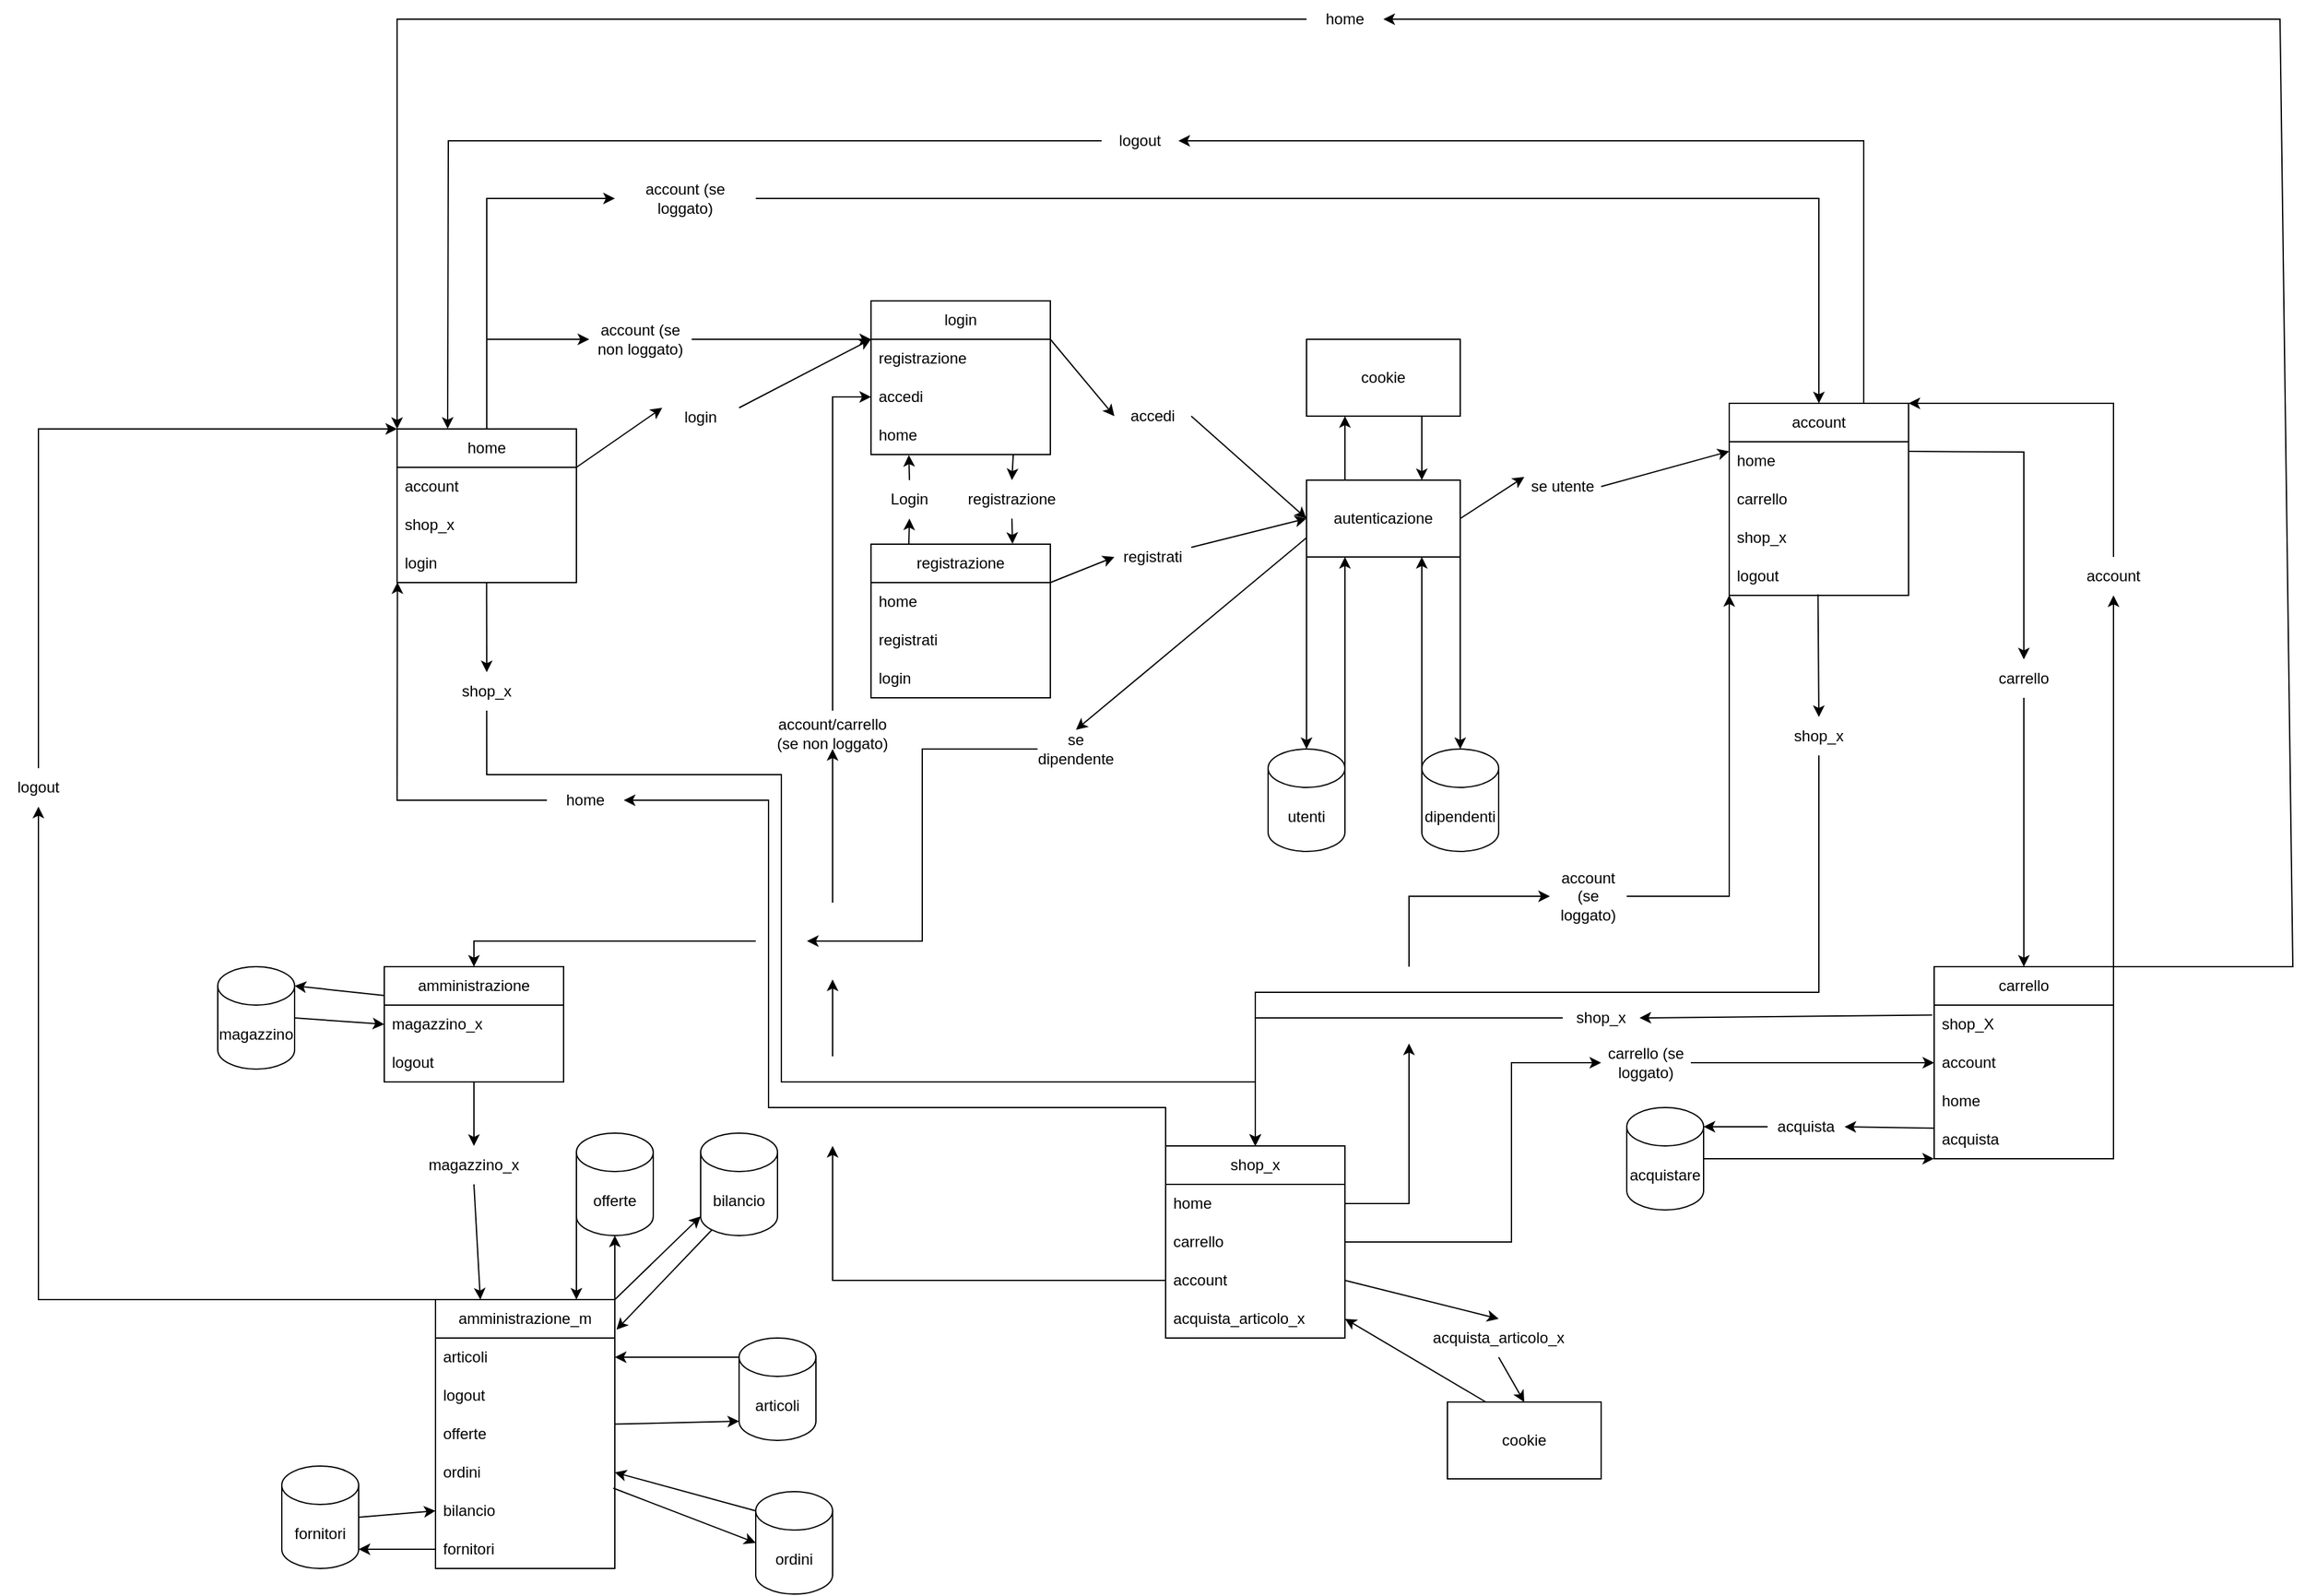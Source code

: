 <mxfile version="21.3.2" type="device">
  <diagram name="Progettazione sito" id="yAc_jAHaFsXyHDSnvy8q">
    <mxGraphModel dx="2356" dy="1994" grid="1" gridSize="10" guides="1" tooltips="1" connect="1" arrows="1" fold="1" page="1" pageScale="1" pageWidth="827" pageHeight="1169" math="0" shadow="0">
      <root>
        <mxCell id="0" />
        <mxCell id="1" parent="0" />
        <mxCell id="OdpAyaXRCorN0vdMtEcc-62" value="shop_x" style="swimlane;fontStyle=0;childLayout=stackLayout;horizontal=1;startSize=30;horizontalStack=0;resizeParent=1;resizeParentMax=0;resizeLast=0;collapsible=1;marginBottom=0;whiteSpace=wrap;html=1;" parent="1" vertex="1">
          <mxGeometry x="-410" y="325" width="140" height="150" as="geometry" />
        </mxCell>
        <mxCell id="OdpAyaXRCorN0vdMtEcc-65" value="home" style="text;strokeColor=none;fillColor=none;align=left;verticalAlign=middle;spacingLeft=4;spacingRight=4;overflow=hidden;points=[[0,0.5],[1,0.5]];portConstraint=eastwest;rotatable=0;whiteSpace=wrap;html=1;" parent="OdpAyaXRCorN0vdMtEcc-62" vertex="1">
          <mxGeometry y="30" width="140" height="30" as="geometry" />
        </mxCell>
        <mxCell id="OdpAyaXRCorN0vdMtEcc-66" value="carrello" style="text;strokeColor=none;fillColor=none;align=left;verticalAlign=middle;spacingLeft=4;spacingRight=4;overflow=hidden;points=[[0,0.5],[1,0.5]];portConstraint=eastwest;rotatable=0;whiteSpace=wrap;html=1;" parent="OdpAyaXRCorN0vdMtEcc-62" vertex="1">
          <mxGeometry y="60" width="140" height="30" as="geometry" />
        </mxCell>
        <mxCell id="OdpAyaXRCorN0vdMtEcc-102" value="account" style="text;strokeColor=none;fillColor=none;align=left;verticalAlign=middle;spacingLeft=4;spacingRight=4;overflow=hidden;points=[[0,0.5],[1,0.5]];portConstraint=eastwest;rotatable=0;whiteSpace=wrap;html=1;" parent="OdpAyaXRCorN0vdMtEcc-62" vertex="1">
          <mxGeometry y="90" width="140" height="30" as="geometry" />
        </mxCell>
        <mxCell id="OdpAyaXRCorN0vdMtEcc-107" value="acquista_articolo_x" style="text;strokeColor=none;fillColor=none;align=left;verticalAlign=middle;spacingLeft=4;spacingRight=4;overflow=hidden;points=[[0,0.5],[1,0.5]];portConstraint=eastwest;rotatable=0;whiteSpace=wrap;html=1;" parent="OdpAyaXRCorN0vdMtEcc-62" vertex="1">
          <mxGeometry y="120" width="140" height="30" as="geometry" />
        </mxCell>
        <mxCell id="OdpAyaXRCorN0vdMtEcc-67" value="home" style="swimlane;fontStyle=0;childLayout=stackLayout;horizontal=1;startSize=30;horizontalStack=0;resizeParent=1;resizeParentMax=0;resizeLast=0;collapsible=1;marginBottom=0;whiteSpace=wrap;html=1;" parent="1" vertex="1">
          <mxGeometry x="-1010" y="-235" width="140" height="120" as="geometry" />
        </mxCell>
        <mxCell id="OdpAyaXRCorN0vdMtEcc-68" value="account" style="text;strokeColor=none;fillColor=none;align=left;verticalAlign=middle;spacingLeft=4;spacingRight=4;overflow=hidden;points=[[0,0.5],[1,0.5]];portConstraint=eastwest;rotatable=0;whiteSpace=wrap;html=1;" parent="OdpAyaXRCorN0vdMtEcc-67" vertex="1">
          <mxGeometry y="30" width="140" height="30" as="geometry" />
        </mxCell>
        <mxCell id="OdpAyaXRCorN0vdMtEcc-69" value="shop_x" style="text;strokeColor=none;fillColor=none;align=left;verticalAlign=middle;spacingLeft=4;spacingRight=4;overflow=hidden;points=[[0,0.5],[1,0.5]];portConstraint=eastwest;rotatable=0;whiteSpace=wrap;html=1;" parent="OdpAyaXRCorN0vdMtEcc-67" vertex="1">
          <mxGeometry y="60" width="140" height="30" as="geometry" />
        </mxCell>
        <mxCell id="OdpAyaXRCorN0vdMtEcc-70" value="login" style="text;strokeColor=none;fillColor=none;align=left;verticalAlign=middle;spacingLeft=4;spacingRight=4;overflow=hidden;points=[[0,0.5],[1,0.5]];portConstraint=eastwest;rotatable=0;whiteSpace=wrap;html=1;" parent="OdpAyaXRCorN0vdMtEcc-67" vertex="1">
          <mxGeometry y="90" width="140" height="30" as="geometry" />
        </mxCell>
        <mxCell id="OdpAyaXRCorN0vdMtEcc-71" value="login" style="swimlane;fontStyle=0;childLayout=stackLayout;horizontal=1;startSize=30;horizontalStack=0;resizeParent=1;resizeParentMax=0;resizeLast=0;collapsible=1;marginBottom=0;whiteSpace=wrap;html=1;" parent="1" vertex="1">
          <mxGeometry x="-640" y="-335" width="140" height="120" as="geometry" />
        </mxCell>
        <mxCell id="OdpAyaXRCorN0vdMtEcc-72" value="registrazione" style="text;strokeColor=none;fillColor=none;align=left;verticalAlign=middle;spacingLeft=4;spacingRight=4;overflow=hidden;points=[[0,0.5],[1,0.5]];portConstraint=eastwest;rotatable=0;whiteSpace=wrap;html=1;" parent="OdpAyaXRCorN0vdMtEcc-71" vertex="1">
          <mxGeometry y="30" width="140" height="30" as="geometry" />
        </mxCell>
        <mxCell id="OdpAyaXRCorN0vdMtEcc-96" value="accedi" style="text;strokeColor=none;fillColor=none;align=left;verticalAlign=middle;spacingLeft=4;spacingRight=4;overflow=hidden;points=[[0,0.5],[1,0.5]];portConstraint=eastwest;rotatable=0;whiteSpace=wrap;html=1;" parent="OdpAyaXRCorN0vdMtEcc-71" vertex="1">
          <mxGeometry y="60" width="140" height="30" as="geometry" />
        </mxCell>
        <mxCell id="rpOPXYTiuYvovucA8hwr-18" value="home" style="text;strokeColor=none;fillColor=none;align=left;verticalAlign=middle;spacingLeft=4;spacingRight=4;overflow=hidden;points=[[0,0.5],[1,0.5]];portConstraint=eastwest;rotatable=0;whiteSpace=wrap;html=1;" parent="OdpAyaXRCorN0vdMtEcc-71" vertex="1">
          <mxGeometry y="90" width="140" height="30" as="geometry" />
        </mxCell>
        <mxCell id="OdpAyaXRCorN0vdMtEcc-79" value="account" style="swimlane;fontStyle=0;childLayout=stackLayout;horizontal=1;startSize=30;horizontalStack=0;resizeParent=1;resizeParentMax=0;resizeLast=0;collapsible=1;marginBottom=0;whiteSpace=wrap;html=1;" parent="1" vertex="1">
          <mxGeometry x="30" y="-255" width="140" height="150" as="geometry" />
        </mxCell>
        <mxCell id="OdpAyaXRCorN0vdMtEcc-80" value="home" style="text;strokeColor=none;fillColor=none;align=left;verticalAlign=middle;spacingLeft=4;spacingRight=4;overflow=hidden;points=[[0,0.5],[1,0.5]];portConstraint=eastwest;rotatable=0;whiteSpace=wrap;html=1;" parent="OdpAyaXRCorN0vdMtEcc-79" vertex="1">
          <mxGeometry y="30" width="140" height="30" as="geometry" />
        </mxCell>
        <mxCell id="OdpAyaXRCorN0vdMtEcc-81" value="carrello" style="text;strokeColor=none;fillColor=none;align=left;verticalAlign=middle;spacingLeft=4;spacingRight=4;overflow=hidden;points=[[0,0.5],[1,0.5]];portConstraint=eastwest;rotatable=0;whiteSpace=wrap;html=1;" parent="OdpAyaXRCorN0vdMtEcc-79" vertex="1">
          <mxGeometry y="60" width="140" height="30" as="geometry" />
        </mxCell>
        <mxCell id="OdpAyaXRCorN0vdMtEcc-101" value="shop_x" style="text;strokeColor=none;fillColor=none;align=left;verticalAlign=middle;spacingLeft=4;spacingRight=4;overflow=hidden;points=[[0,0.5],[1,0.5]];portConstraint=eastwest;rotatable=0;whiteSpace=wrap;html=1;" parent="OdpAyaXRCorN0vdMtEcc-79" vertex="1">
          <mxGeometry y="90" width="140" height="30" as="geometry" />
        </mxCell>
        <mxCell id="rpOPXYTiuYvovucA8hwr-94" value="logout" style="text;strokeColor=none;fillColor=none;align=left;verticalAlign=middle;spacingLeft=4;spacingRight=4;overflow=hidden;points=[[0,0.5],[1,0.5]];portConstraint=eastwest;rotatable=0;whiteSpace=wrap;html=1;" parent="OdpAyaXRCorN0vdMtEcc-79" vertex="1">
          <mxGeometry y="120" width="140" height="30" as="geometry" />
        </mxCell>
        <mxCell id="OdpAyaXRCorN0vdMtEcc-89" value="carrello" style="swimlane;fontStyle=0;childLayout=stackLayout;horizontal=1;startSize=30;horizontalStack=0;resizeParent=1;resizeParentMax=0;resizeLast=0;collapsible=1;marginBottom=0;whiteSpace=wrap;html=1;" parent="1" vertex="1">
          <mxGeometry x="190" y="185" width="140" height="150" as="geometry" />
        </mxCell>
        <mxCell id="OdpAyaXRCorN0vdMtEcc-90" value="shop_X" style="text;strokeColor=none;fillColor=none;align=left;verticalAlign=middle;spacingLeft=4;spacingRight=4;overflow=hidden;points=[[0,0.5],[1,0.5]];portConstraint=eastwest;rotatable=0;whiteSpace=wrap;html=1;" parent="OdpAyaXRCorN0vdMtEcc-89" vertex="1">
          <mxGeometry y="30" width="140" height="30" as="geometry" />
        </mxCell>
        <mxCell id="OdpAyaXRCorN0vdMtEcc-94" value="account" style="text;strokeColor=none;fillColor=none;align=left;verticalAlign=middle;spacingLeft=4;spacingRight=4;overflow=hidden;points=[[0,0.5],[1,0.5]];portConstraint=eastwest;rotatable=0;whiteSpace=wrap;html=1;" parent="OdpAyaXRCorN0vdMtEcc-89" vertex="1">
          <mxGeometry y="60" width="140" height="30" as="geometry" />
        </mxCell>
        <mxCell id="OdpAyaXRCorN0vdMtEcc-95" value="home" style="text;strokeColor=none;fillColor=none;align=left;verticalAlign=middle;spacingLeft=4;spacingRight=4;overflow=hidden;points=[[0,0.5],[1,0.5]];portConstraint=eastwest;rotatable=0;whiteSpace=wrap;html=1;" parent="OdpAyaXRCorN0vdMtEcc-89" vertex="1">
          <mxGeometry y="90" width="140" height="30" as="geometry" />
        </mxCell>
        <mxCell id="OdpAyaXRCorN0vdMtEcc-125" value="acquista" style="text;strokeColor=none;fillColor=none;align=left;verticalAlign=middle;spacingLeft=4;spacingRight=4;overflow=hidden;points=[[0,0.5],[1,0.5]];portConstraint=eastwest;rotatable=0;whiteSpace=wrap;html=1;" parent="OdpAyaXRCorN0vdMtEcc-89" vertex="1">
          <mxGeometry y="120" width="140" height="30" as="geometry" />
        </mxCell>
        <mxCell id="OdpAyaXRCorN0vdMtEcc-93" value="autenticazione" style="rounded=0;whiteSpace=wrap;html=1;" parent="1" vertex="1">
          <mxGeometry x="-300" y="-195" width="120" height="60" as="geometry" />
        </mxCell>
        <mxCell id="OdpAyaXRCorN0vdMtEcc-98" value="registrazione" style="swimlane;fontStyle=0;childLayout=stackLayout;horizontal=1;startSize=30;horizontalStack=0;resizeParent=1;resizeParentMax=0;resizeLast=0;collapsible=1;marginBottom=0;whiteSpace=wrap;html=1;" parent="1" vertex="1">
          <mxGeometry x="-640" y="-145" width="140" height="120" as="geometry" />
        </mxCell>
        <mxCell id="OdpAyaXRCorN0vdMtEcc-99" value="home" style="text;strokeColor=none;fillColor=none;align=left;verticalAlign=middle;spacingLeft=4;spacingRight=4;overflow=hidden;points=[[0,0.5],[1,0.5]];portConstraint=eastwest;rotatable=0;whiteSpace=wrap;html=1;" parent="OdpAyaXRCorN0vdMtEcc-98" vertex="1">
          <mxGeometry y="30" width="140" height="30" as="geometry" />
        </mxCell>
        <mxCell id="OdpAyaXRCorN0vdMtEcc-100" value="registrati" style="text;strokeColor=none;fillColor=none;align=left;verticalAlign=middle;spacingLeft=4;spacingRight=4;overflow=hidden;points=[[0,0.5],[1,0.5]];portConstraint=eastwest;rotatable=0;whiteSpace=wrap;html=1;" parent="OdpAyaXRCorN0vdMtEcc-98" vertex="1">
          <mxGeometry y="60" width="140" height="30" as="geometry" />
        </mxCell>
        <mxCell id="rpOPXYTiuYvovucA8hwr-16" value="login" style="text;strokeColor=none;fillColor=none;align=left;verticalAlign=middle;spacingLeft=4;spacingRight=4;overflow=hidden;points=[[0,0.5],[1,0.5]];portConstraint=eastwest;rotatable=0;whiteSpace=wrap;html=1;" parent="OdpAyaXRCorN0vdMtEcc-98" vertex="1">
          <mxGeometry y="90" width="140" height="30" as="geometry" />
        </mxCell>
        <mxCell id="OdpAyaXRCorN0vdMtEcc-104" value="utenti" style="shape=cylinder3;whiteSpace=wrap;html=1;boundedLbl=1;backgroundOutline=1;size=15;" parent="1" vertex="1">
          <mxGeometry x="-330" y="15" width="60" height="80" as="geometry" />
        </mxCell>
        <mxCell id="OdpAyaXRCorN0vdMtEcc-105" value="dipendenti" style="shape=cylinder3;whiteSpace=wrap;html=1;boundedLbl=1;backgroundOutline=1;size=15;" parent="1" vertex="1">
          <mxGeometry x="-210" y="15" width="60" height="80" as="geometry" />
        </mxCell>
        <mxCell id="OdpAyaXRCorN0vdMtEcc-109" value="magazzino" style="shape=cylinder3;whiteSpace=wrap;html=1;boundedLbl=1;backgroundOutline=1;size=15;" parent="1" vertex="1">
          <mxGeometry x="-1150" y="185" width="60" height="80" as="geometry" />
        </mxCell>
        <mxCell id="OdpAyaXRCorN0vdMtEcc-110" value="amministrazione" style="swimlane;fontStyle=0;childLayout=stackLayout;horizontal=1;startSize=30;horizontalStack=0;resizeParent=1;resizeParentMax=0;resizeLast=0;collapsible=1;marginBottom=0;whiteSpace=wrap;html=1;" parent="1" vertex="1">
          <mxGeometry x="-1020" y="185" width="140" height="90" as="geometry" />
        </mxCell>
        <mxCell id="OdpAyaXRCorN0vdMtEcc-111" value="magazzino_x" style="text;strokeColor=none;fillColor=none;align=left;verticalAlign=middle;spacingLeft=4;spacingRight=4;overflow=hidden;points=[[0,0.5],[1,0.5]];portConstraint=eastwest;rotatable=0;whiteSpace=wrap;html=1;" parent="OdpAyaXRCorN0vdMtEcc-110" vertex="1">
          <mxGeometry y="30" width="140" height="30" as="geometry" />
        </mxCell>
        <mxCell id="OdpAyaXRCorN0vdMtEcc-113" value="logout" style="text;strokeColor=none;fillColor=none;align=left;verticalAlign=middle;spacingLeft=4;spacingRight=4;overflow=hidden;points=[[0,0.5],[1,0.5]];portConstraint=eastwest;rotatable=0;whiteSpace=wrap;html=1;" parent="OdpAyaXRCorN0vdMtEcc-110" vertex="1">
          <mxGeometry y="60" width="140" height="30" as="geometry" />
        </mxCell>
        <mxCell id="OdpAyaXRCorN0vdMtEcc-117" value="amministrazione_m" style="swimlane;fontStyle=0;childLayout=stackLayout;horizontal=1;startSize=30;horizontalStack=0;resizeParent=1;resizeParentMax=0;resizeLast=0;collapsible=1;marginBottom=0;whiteSpace=wrap;html=1;" parent="1" vertex="1">
          <mxGeometry x="-980" y="445" width="140" height="210" as="geometry" />
        </mxCell>
        <mxCell id="OdpAyaXRCorN0vdMtEcc-118" value="articoli" style="text;strokeColor=none;fillColor=none;align=left;verticalAlign=middle;spacingLeft=4;spacingRight=4;overflow=hidden;points=[[0,0.5],[1,0.5]];portConstraint=eastwest;rotatable=0;whiteSpace=wrap;html=1;" parent="OdpAyaXRCorN0vdMtEcc-117" vertex="1">
          <mxGeometry y="30" width="140" height="30" as="geometry" />
        </mxCell>
        <mxCell id="OdpAyaXRCorN0vdMtEcc-119" value="logout" style="text;strokeColor=none;fillColor=none;align=left;verticalAlign=middle;spacingLeft=4;spacingRight=4;overflow=hidden;points=[[0,0.5],[1,0.5]];portConstraint=eastwest;rotatable=0;whiteSpace=wrap;html=1;" parent="OdpAyaXRCorN0vdMtEcc-117" vertex="1">
          <mxGeometry y="60" width="140" height="30" as="geometry" />
        </mxCell>
        <mxCell id="OdpAyaXRCorN0vdMtEcc-121" value="offerte" style="text;strokeColor=none;fillColor=none;align=left;verticalAlign=middle;spacingLeft=4;spacingRight=4;overflow=hidden;points=[[0,0.5],[1,0.5]];portConstraint=eastwest;rotatable=0;whiteSpace=wrap;html=1;" parent="OdpAyaXRCorN0vdMtEcc-117" vertex="1">
          <mxGeometry y="90" width="140" height="30" as="geometry" />
        </mxCell>
        <mxCell id="OdpAyaXRCorN0vdMtEcc-122" value="ordini" style="text;strokeColor=none;fillColor=none;align=left;verticalAlign=middle;spacingLeft=4;spacingRight=4;overflow=hidden;points=[[0,0.5],[1,0.5]];portConstraint=eastwest;rotatable=0;whiteSpace=wrap;html=1;" parent="OdpAyaXRCorN0vdMtEcc-117" vertex="1">
          <mxGeometry y="120" width="140" height="30" as="geometry" />
        </mxCell>
        <mxCell id="OdpAyaXRCorN0vdMtEcc-124" value="bilancio" style="text;strokeColor=none;fillColor=none;align=left;verticalAlign=middle;spacingLeft=4;spacingRight=4;overflow=hidden;points=[[0,0.5],[1,0.5]];portConstraint=eastwest;rotatable=0;whiteSpace=wrap;html=1;" parent="OdpAyaXRCorN0vdMtEcc-117" vertex="1">
          <mxGeometry y="150" width="140" height="30" as="geometry" />
        </mxCell>
        <mxCell id="OdpAyaXRCorN0vdMtEcc-127" value="fornitori" style="text;strokeColor=none;fillColor=none;align=left;verticalAlign=middle;spacingLeft=4;spacingRight=4;overflow=hidden;points=[[0,0.5],[1,0.5]];portConstraint=eastwest;rotatable=0;whiteSpace=wrap;html=1;" parent="OdpAyaXRCorN0vdMtEcc-117" vertex="1">
          <mxGeometry y="180" width="140" height="30" as="geometry" />
        </mxCell>
        <mxCell id="OdpAyaXRCorN0vdMtEcc-126" value="acquistare" style="shape=cylinder3;whiteSpace=wrap;html=1;boundedLbl=1;backgroundOutline=1;size=15;" parent="1" vertex="1">
          <mxGeometry x="-50" y="295" width="60" height="80" as="geometry" />
        </mxCell>
        <mxCell id="OdpAyaXRCorN0vdMtEcc-128" value="articoli" style="shape=cylinder3;whiteSpace=wrap;html=1;boundedLbl=1;backgroundOutline=1;size=15;" parent="1" vertex="1">
          <mxGeometry x="-743" y="475" width="60" height="80" as="geometry" />
        </mxCell>
        <mxCell id="OdpAyaXRCorN0vdMtEcc-129" value="ordini" style="shape=cylinder3;whiteSpace=wrap;html=1;boundedLbl=1;backgroundOutline=1;size=15;" parent="1" vertex="1">
          <mxGeometry x="-730" y="595" width="60" height="80" as="geometry" />
        </mxCell>
        <mxCell id="OdpAyaXRCorN0vdMtEcc-130" value="bilancio" style="shape=cylinder3;whiteSpace=wrap;html=1;boundedLbl=1;backgroundOutline=1;size=15;" parent="1" vertex="1">
          <mxGeometry x="-773" y="315" width="60" height="80" as="geometry" />
        </mxCell>
        <mxCell id="OdpAyaXRCorN0vdMtEcc-131" value="offerte" style="shape=cylinder3;whiteSpace=wrap;html=1;boundedLbl=1;backgroundOutline=1;size=15;" parent="1" vertex="1">
          <mxGeometry x="-870" y="315" width="60" height="80" as="geometry" />
        </mxCell>
        <mxCell id="rpOPXYTiuYvovucA8hwr-6" value="" style="endArrow=classic;html=1;rounded=0;entryX=0;entryY=0.25;entryDx=0;entryDy=0;exitX=1;exitY=0.25;exitDx=0;exitDy=0;" parent="1" source="rpOPXYTiuYvovucA8hwr-8" target="OdpAyaXRCorN0vdMtEcc-71" edge="1">
          <mxGeometry width="50" height="50" relative="1" as="geometry">
            <mxPoint x="-860" y="15" as="sourcePoint" />
            <mxPoint x="-810" y="-35" as="targetPoint" />
          </mxGeometry>
        </mxCell>
        <mxCell id="rpOPXYTiuYvovucA8hwr-7" value="" style="endArrow=classic;html=1;rounded=0;entryX=0;entryY=0.25;entryDx=0;entryDy=0;exitX=1;exitY=0.25;exitDx=0;exitDy=0;" parent="1" source="OdpAyaXRCorN0vdMtEcc-67" target="rpOPXYTiuYvovucA8hwr-8" edge="1">
          <mxGeometry width="50" height="50" relative="1" as="geometry">
            <mxPoint x="-870" y="-205" as="sourcePoint" />
            <mxPoint x="-640" y="-282" as="targetPoint" />
          </mxGeometry>
        </mxCell>
        <mxCell id="rpOPXYTiuYvovucA8hwr-8" value="login" style="text;html=1;strokeColor=none;fillColor=none;align=center;verticalAlign=middle;whiteSpace=wrap;rounded=0;" parent="1" vertex="1">
          <mxGeometry x="-803" y="-259" width="60" height="30" as="geometry" />
        </mxCell>
        <mxCell id="rpOPXYTiuYvovucA8hwr-9" value="" style="endArrow=classic;html=1;rounded=0;exitX=0.5;exitY=1;exitDx=0;exitDy=0;entryX=0.789;entryY=-0.002;entryDx=0;entryDy=0;entryPerimeter=0;" parent="1" source="rpOPXYTiuYvovucA8hwr-11" target="OdpAyaXRCorN0vdMtEcc-98" edge="1">
          <mxGeometry width="50" height="50" relative="1" as="geometry">
            <mxPoint x="-490" y="-175" as="sourcePoint" />
            <mxPoint x="-530" y="-145" as="targetPoint" />
          </mxGeometry>
        </mxCell>
        <mxCell id="rpOPXYTiuYvovucA8hwr-11" value="registrazione" style="text;html=1;strokeColor=none;fillColor=none;align=center;verticalAlign=middle;whiteSpace=wrap;rounded=0;" parent="1" vertex="1">
          <mxGeometry x="-560" y="-195" width="60" height="30" as="geometry" />
        </mxCell>
        <mxCell id="rpOPXYTiuYvovucA8hwr-13" value="" style="endArrow=classic;html=1;rounded=0;entryX=0.5;entryY=1;entryDx=0;entryDy=0;exitX=0.211;exitY=-0.002;exitDx=0;exitDy=0;exitPerimeter=0;" parent="1" source="OdpAyaXRCorN0vdMtEcc-98" target="rpOPXYTiuYvovucA8hwr-14" edge="1">
          <mxGeometry width="50" height="50" relative="1" as="geometry">
            <mxPoint x="-605" y="-145" as="sourcePoint" />
            <mxPoint x="-605" y="-215" as="targetPoint" />
          </mxGeometry>
        </mxCell>
        <mxCell id="rpOPXYTiuYvovucA8hwr-14" value="Login" style="text;html=1;strokeColor=none;fillColor=none;align=center;verticalAlign=middle;whiteSpace=wrap;rounded=0;" parent="1" vertex="1">
          <mxGeometry x="-640" y="-195" width="60" height="30" as="geometry" />
        </mxCell>
        <mxCell id="rpOPXYTiuYvovucA8hwr-15" value="" style="endArrow=classic;html=1;rounded=0;entryX=0;entryY=0.5;entryDx=0;entryDy=0;exitX=1;exitY=0.25;exitDx=0;exitDy=0;" parent="1" source="rpOPXYTiuYvovucA8hwr-24" target="OdpAyaXRCorN0vdMtEcc-93" edge="1">
          <mxGeometry width="50" height="50" relative="1" as="geometry">
            <mxPoint x="-460" y="-15" as="sourcePoint" />
            <mxPoint x="-410" y="-65" as="targetPoint" />
          </mxGeometry>
        </mxCell>
        <mxCell id="rpOPXYTiuYvovucA8hwr-19" value="" style="endArrow=classic;html=1;rounded=0;entryX=0.211;entryY=1.014;entryDx=0;entryDy=0;entryPerimeter=0;exitX=0.5;exitY=0;exitDx=0;exitDy=0;" parent="1" source="rpOPXYTiuYvovucA8hwr-14" target="rpOPXYTiuYvovucA8hwr-18" edge="1">
          <mxGeometry width="50" height="50" relative="1" as="geometry">
            <mxPoint x="-770" y="-105" as="sourcePoint" />
            <mxPoint x="-720" y="-155" as="targetPoint" />
          </mxGeometry>
        </mxCell>
        <mxCell id="rpOPXYTiuYvovucA8hwr-21" value="" style="endArrow=classic;html=1;rounded=0;entryX=0.5;entryY=0;entryDx=0;entryDy=0;exitX=0.793;exitY=1.011;exitDx=0;exitDy=0;exitPerimeter=0;" parent="1" source="rpOPXYTiuYvovucA8hwr-18" target="rpOPXYTiuYvovucA8hwr-11" edge="1">
          <mxGeometry width="50" height="50" relative="1" as="geometry">
            <mxPoint x="-730" y="-65" as="sourcePoint" />
            <mxPoint x="-680" y="-115" as="targetPoint" />
          </mxGeometry>
        </mxCell>
        <mxCell id="rpOPXYTiuYvovucA8hwr-22" value="" style="endArrow=classic;html=1;rounded=0;entryX=0;entryY=0.5;entryDx=0;entryDy=0;exitX=1;exitY=0.5;exitDx=0;exitDy=0;" parent="1" source="rpOPXYTiuYvovucA8hwr-26" target="OdpAyaXRCorN0vdMtEcc-93" edge="1">
          <mxGeometry width="50" height="50" relative="1" as="geometry">
            <mxPoint x="-440" y="-255" as="sourcePoint" />
            <mxPoint x="-390" y="-305" as="targetPoint" />
          </mxGeometry>
        </mxCell>
        <mxCell id="rpOPXYTiuYvovucA8hwr-23" value="" style="endArrow=classic;html=1;rounded=0;entryX=0;entryY=0.5;entryDx=0;entryDy=0;exitX=1;exitY=0.25;exitDx=0;exitDy=0;" parent="1" source="OdpAyaXRCorN0vdMtEcc-98" target="rpOPXYTiuYvovucA8hwr-24" edge="1">
          <mxGeometry width="50" height="50" relative="1" as="geometry">
            <mxPoint x="-500" y="-115" as="sourcePoint" />
            <mxPoint x="-300" y="-165" as="targetPoint" />
          </mxGeometry>
        </mxCell>
        <mxCell id="rpOPXYTiuYvovucA8hwr-24" value="registrati" style="text;html=1;strokeColor=none;fillColor=none;align=center;verticalAlign=middle;whiteSpace=wrap;rounded=0;" parent="1" vertex="1">
          <mxGeometry x="-450" y="-150" width="60" height="30" as="geometry" />
        </mxCell>
        <mxCell id="rpOPXYTiuYvovucA8hwr-25" value="" style="endArrow=classic;html=1;rounded=0;entryX=0;entryY=0.5;entryDx=0;entryDy=0;exitX=1;exitY=0.25;exitDx=0;exitDy=0;" parent="1" source="OdpAyaXRCorN0vdMtEcc-71" target="rpOPXYTiuYvovucA8hwr-26" edge="1">
          <mxGeometry width="50" height="50" relative="1" as="geometry">
            <mxPoint x="-500" y="-305" as="sourcePoint" />
            <mxPoint x="-300" y="-165" as="targetPoint" />
          </mxGeometry>
        </mxCell>
        <mxCell id="rpOPXYTiuYvovucA8hwr-26" value="accedi" style="text;html=1;strokeColor=none;fillColor=none;align=center;verticalAlign=middle;whiteSpace=wrap;rounded=0;" parent="1" vertex="1">
          <mxGeometry x="-450" y="-260" width="60" height="30" as="geometry" />
        </mxCell>
        <mxCell id="rpOPXYTiuYvovucA8hwr-27" value="" style="endArrow=classic;html=1;rounded=0;entryX=0.75;entryY=1;entryDx=0;entryDy=0;exitX=0;exitY=0;exitDx=0;exitDy=15;exitPerimeter=0;" parent="1" source="OdpAyaXRCorN0vdMtEcc-105" target="OdpAyaXRCorN0vdMtEcc-93" edge="1">
          <mxGeometry width="50" height="50" relative="1" as="geometry">
            <mxPoint x="-190" y="-35" as="sourcePoint" />
            <mxPoint x="-140" y="-85" as="targetPoint" />
          </mxGeometry>
        </mxCell>
        <mxCell id="rpOPXYTiuYvovucA8hwr-28" value="" style="endArrow=classic;html=1;rounded=0;entryX=0.5;entryY=0;entryDx=0;entryDy=0;entryPerimeter=0;exitX=1;exitY=1;exitDx=0;exitDy=0;" parent="1" source="OdpAyaXRCorN0vdMtEcc-93" target="OdpAyaXRCorN0vdMtEcc-105" edge="1">
          <mxGeometry width="50" height="50" relative="1" as="geometry">
            <mxPoint x="-130" y="-55" as="sourcePoint" />
            <mxPoint x="-80" y="-105" as="targetPoint" />
          </mxGeometry>
        </mxCell>
        <mxCell id="rpOPXYTiuYvovucA8hwr-29" value="" style="endArrow=classic;html=1;rounded=0;entryX=0.25;entryY=1;entryDx=0;entryDy=0;exitX=1;exitY=0;exitDx=0;exitDy=15;exitPerimeter=0;" parent="1" source="OdpAyaXRCorN0vdMtEcc-104" target="OdpAyaXRCorN0vdMtEcc-93" edge="1">
          <mxGeometry width="50" height="50" relative="1" as="geometry">
            <mxPoint x="-280" y="-5" as="sourcePoint" />
            <mxPoint x="-230" y="-55" as="targetPoint" />
          </mxGeometry>
        </mxCell>
        <mxCell id="rpOPXYTiuYvovucA8hwr-30" value="" style="endArrow=classic;html=1;rounded=0;entryX=0.5;entryY=0;entryDx=0;entryDy=0;entryPerimeter=0;exitX=0;exitY=1;exitDx=0;exitDy=0;" parent="1" source="OdpAyaXRCorN0vdMtEcc-93" target="OdpAyaXRCorN0vdMtEcc-104" edge="1">
          <mxGeometry width="50" height="50" relative="1" as="geometry">
            <mxPoint x="-410" y="-15" as="sourcePoint" />
            <mxPoint x="-360" y="-65" as="targetPoint" />
          </mxGeometry>
        </mxCell>
        <mxCell id="rpOPXYTiuYvovucA8hwr-31" value="" style="endArrow=classic;html=1;rounded=0;entryX=0;entryY=0.25;entryDx=0;entryDy=0;exitX=1;exitY=0.5;exitDx=0;exitDy=0;" parent="1" source="rpOPXYTiuYvovucA8hwr-33" target="OdpAyaXRCorN0vdMtEcc-79" edge="1">
          <mxGeometry width="50" height="50" relative="1" as="geometry">
            <mxPoint x="-100" y="-135" as="sourcePoint" />
            <mxPoint x="-50" y="-185" as="targetPoint" />
          </mxGeometry>
        </mxCell>
        <mxCell id="rpOPXYTiuYvovucA8hwr-32" value="" style="endArrow=classic;html=1;rounded=0;entryX=0;entryY=0.25;entryDx=0;entryDy=0;exitX=1;exitY=0.5;exitDx=0;exitDy=0;" parent="1" source="OdpAyaXRCorN0vdMtEcc-93" target="rpOPXYTiuYvovucA8hwr-33" edge="1">
          <mxGeometry width="50" height="50" relative="1" as="geometry">
            <mxPoint x="-180" y="-165" as="sourcePoint" />
            <mxPoint x="30" y="-217" as="targetPoint" />
          </mxGeometry>
        </mxCell>
        <mxCell id="rpOPXYTiuYvovucA8hwr-33" value="se utente" style="text;html=1;strokeColor=none;fillColor=none;align=center;verticalAlign=middle;whiteSpace=wrap;rounded=0;" parent="1" vertex="1">
          <mxGeometry x="-130" y="-205" width="60" height="30" as="geometry" />
        </mxCell>
        <mxCell id="rpOPXYTiuYvovucA8hwr-35" value="" style="endArrow=classic;html=1;rounded=0;exitX=0;exitY=0.75;exitDx=0;exitDy=0;entryX=0.5;entryY=0;entryDx=0;entryDy=0;" parent="1" source="OdpAyaXRCorN0vdMtEcc-93" target="rpOPXYTiuYvovucA8hwr-36" edge="1">
          <mxGeometry width="50" height="50" relative="1" as="geometry">
            <mxPoint x="-300" y="-150" as="sourcePoint" />
            <mxPoint x="-580" y="105" as="targetPoint" />
          </mxGeometry>
        </mxCell>
        <mxCell id="rpOPXYTiuYvovucA8hwr-36" value="se dipendente" style="text;html=1;strokeColor=none;fillColor=none;align=center;verticalAlign=middle;whiteSpace=wrap;rounded=0;" parent="1" vertex="1">
          <mxGeometry x="-510" width="60" height="30" as="geometry" />
        </mxCell>
        <mxCell id="rpOPXYTiuYvovucA8hwr-37" value="" style="endArrow=classic;html=1;rounded=0;entryX=0.5;entryY=0;entryDx=0;entryDy=0;exitX=0.499;exitY=0.999;exitDx=0;exitDy=0;exitPerimeter=0;" parent="1" source="rpOPXYTiuYvovucA8hwr-41" target="OdpAyaXRCorN0vdMtEcc-62" edge="1">
          <mxGeometry width="50" height="50" relative="1" as="geometry">
            <mxPoint x="-940" y="-85" as="sourcePoint" />
            <mxPoint x="-840" y="45" as="targetPoint" />
            <Array as="points">
              <mxPoint x="-940" y="35" />
              <mxPoint x="-710" y="35" />
              <mxPoint x="-710" y="275" />
              <mxPoint x="-340" y="275" />
            </Array>
          </mxGeometry>
        </mxCell>
        <mxCell id="rpOPXYTiuYvovucA8hwr-40" value="" style="endArrow=classic;html=1;rounded=0;entryX=0.5;entryY=0;entryDx=0;entryDy=0;exitX=0.499;exitY=0.999;exitDx=0;exitDy=0;exitPerimeter=0;" parent="1" source="OdpAyaXRCorN0vdMtEcc-70" target="rpOPXYTiuYvovucA8hwr-41" edge="1">
          <mxGeometry width="50" height="50" relative="1" as="geometry">
            <mxPoint x="-940" y="-115" as="sourcePoint" />
            <mxPoint x="-340" y="325" as="targetPoint" />
            <Array as="points" />
          </mxGeometry>
        </mxCell>
        <mxCell id="rpOPXYTiuYvovucA8hwr-41" value="shop_x" style="text;html=1;strokeColor=none;fillColor=none;align=center;verticalAlign=middle;whiteSpace=wrap;rounded=0;" parent="1" vertex="1">
          <mxGeometry x="-970" y="-45" width="60" height="30" as="geometry" />
        </mxCell>
        <mxCell id="rpOPXYTiuYvovucA8hwr-42" value="" style="endArrow=classic;html=1;rounded=0;entryX=0.5;entryY=0;entryDx=0;entryDy=0;exitX=0.5;exitY=1;exitDx=0;exitDy=0;exitPerimeter=0;" parent="1" source="rpOPXYTiuYvovucA8hwr-44" target="OdpAyaXRCorN0vdMtEcc-62" edge="1">
          <mxGeometry width="50" height="50" relative="1" as="geometry">
            <mxPoint x="100" y="45" as="sourcePoint" />
            <mxPoint x="150" y="-5" as="targetPoint" />
            <Array as="points">
              <mxPoint x="100" y="205" />
              <mxPoint x="-80" y="205" />
              <mxPoint x="-340" y="205" />
            </Array>
          </mxGeometry>
        </mxCell>
        <mxCell id="rpOPXYTiuYvovucA8hwr-43" value="" style="endArrow=classic;html=1;rounded=0;entryX=0.5;entryY=0;entryDx=0;entryDy=0;exitX=0.495;exitY=0.975;exitDx=0;exitDy=0;exitPerimeter=0;" parent="1" source="rpOPXYTiuYvovucA8hwr-94" target="rpOPXYTiuYvovucA8hwr-44" edge="1">
          <mxGeometry width="50" height="50" relative="1" as="geometry">
            <mxPoint x="100" y="-105" as="sourcePoint" />
            <mxPoint x="-340" y="325" as="targetPoint" />
            <Array as="points" />
          </mxGeometry>
        </mxCell>
        <mxCell id="rpOPXYTiuYvovucA8hwr-44" value="shop_x" style="text;html=1;strokeColor=none;fillColor=none;align=center;verticalAlign=middle;whiteSpace=wrap;rounded=0;" parent="1" vertex="1">
          <mxGeometry x="70" y="-10" width="60" height="30" as="geometry" />
        </mxCell>
        <mxCell id="rpOPXYTiuYvovucA8hwr-45" value="" style="endArrow=classic;html=1;rounded=0;entryX=0.5;entryY=0;entryDx=0;entryDy=0;exitX=0.5;exitY=1;exitDx=0;exitDy=0;" parent="1" source="rpOPXYTiuYvovucA8hwr-49" target="OdpAyaXRCorN0vdMtEcc-89" edge="1">
          <mxGeometry width="50" height="50" relative="1" as="geometry">
            <mxPoint x="210" y="5" as="sourcePoint" />
            <mxPoint x="260" y="-45" as="targetPoint" />
            <Array as="points" />
          </mxGeometry>
        </mxCell>
        <mxCell id="rpOPXYTiuYvovucA8hwr-48" value="" style="endArrow=classic;html=1;rounded=0;entryX=0.5;entryY=0;entryDx=0;entryDy=0;exitX=1;exitY=0.25;exitDx=0;exitDy=0;" parent="1" source="OdpAyaXRCorN0vdMtEcc-79" target="rpOPXYTiuYvovucA8hwr-49" edge="1">
          <mxGeometry width="50" height="50" relative="1" as="geometry">
            <mxPoint x="170" y="-217" as="sourcePoint" />
            <mxPoint x="260" y="185" as="targetPoint" />
            <Array as="points">
              <mxPoint x="260" y="-217" />
            </Array>
          </mxGeometry>
        </mxCell>
        <mxCell id="rpOPXYTiuYvovucA8hwr-49" value="carrello" style="text;html=1;strokeColor=none;fillColor=none;align=center;verticalAlign=middle;whiteSpace=wrap;rounded=0;" parent="1" vertex="1">
          <mxGeometry x="230" y="-55" width="60" height="30" as="geometry" />
        </mxCell>
        <mxCell id="rpOPXYTiuYvovucA8hwr-50" value="" style="endArrow=classic;html=1;rounded=0;exitX=1;exitY=0.5;exitDx=0;exitDy=0;entryX=0.5;entryY=0;entryDx=0;entryDy=0;" parent="1" source="rpOPXYTiuYvovucA8hwr-52" target="OdpAyaXRCorN0vdMtEcc-79" edge="1">
          <mxGeometry width="50" height="50" relative="1" as="geometry">
            <mxPoint x="-970" y="-285" as="sourcePoint" />
            <mxPoint x="-920" y="-335" as="targetPoint" />
            <Array as="points">
              <mxPoint x="100" y="-415" />
            </Array>
          </mxGeometry>
        </mxCell>
        <mxCell id="rpOPXYTiuYvovucA8hwr-51" value="" style="endArrow=classic;html=1;rounded=0;exitX=0.5;exitY=0;exitDx=0;exitDy=0;entryX=0;entryY=0.5;entryDx=0;entryDy=0;" parent="1" source="OdpAyaXRCorN0vdMtEcc-67" target="rpOPXYTiuYvovucA8hwr-52" edge="1">
          <mxGeometry width="50" height="50" relative="1" as="geometry">
            <mxPoint x="-940" y="-235" as="sourcePoint" />
            <mxPoint x="100" y="-255" as="targetPoint" />
            <Array as="points">
              <mxPoint x="-940" y="-415" />
            </Array>
          </mxGeometry>
        </mxCell>
        <mxCell id="rpOPXYTiuYvovucA8hwr-52" value="account (se loggato)" style="text;html=1;strokeColor=none;fillColor=none;align=center;verticalAlign=middle;whiteSpace=wrap;rounded=0;" parent="1" vertex="1">
          <mxGeometry x="-840" y="-430" width="110" height="30" as="geometry" />
        </mxCell>
        <mxCell id="rpOPXYTiuYvovucA8hwr-53" value="" style="endArrow=classic;html=1;rounded=0;exitX=1;exitY=0.5;exitDx=0;exitDy=0;entryX=0;entryY=0.25;entryDx=0;entryDy=0;" parent="1" source="rpOPXYTiuYvovucA8hwr-55" target="OdpAyaXRCorN0vdMtEcc-71" edge="1">
          <mxGeometry width="50" height="50" relative="1" as="geometry">
            <mxPoint x="-900" y="-295" as="sourcePoint" />
            <mxPoint x="-850" y="-345" as="targetPoint" />
            <Array as="points" />
          </mxGeometry>
        </mxCell>
        <mxCell id="rpOPXYTiuYvovucA8hwr-54" value="" style="endArrow=classic;html=1;rounded=0;exitX=0.5;exitY=0;exitDx=0;exitDy=0;entryX=0;entryY=0.5;entryDx=0;entryDy=0;" parent="1" source="OdpAyaXRCorN0vdMtEcc-67" target="rpOPXYTiuYvovucA8hwr-55" edge="1">
          <mxGeometry width="50" height="50" relative="1" as="geometry">
            <mxPoint x="-940" y="-235" as="sourcePoint" />
            <mxPoint x="-640" y="-305" as="targetPoint" />
            <Array as="points">
              <mxPoint x="-940" y="-305" />
            </Array>
          </mxGeometry>
        </mxCell>
        <mxCell id="rpOPXYTiuYvovucA8hwr-55" value="account (se non loggato)" style="text;html=1;strokeColor=none;fillColor=none;align=center;verticalAlign=middle;whiteSpace=wrap;rounded=0;" parent="1" vertex="1">
          <mxGeometry x="-860" y="-320" width="80" height="30" as="geometry" />
        </mxCell>
        <mxCell id="rpOPXYTiuYvovucA8hwr-56" value="" style="endArrow=classic;html=1;rounded=0;entryX=1;entryY=0;entryDx=0;entryDy=15;entryPerimeter=0;exitX=0;exitY=0.5;exitDx=0;exitDy=0;" parent="1" source="rpOPXYTiuYvovucA8hwr-59" target="OdpAyaXRCorN0vdMtEcc-126" edge="1">
          <mxGeometry width="50" height="50" relative="1" as="geometry">
            <mxPoint x="10" y="435" as="sourcePoint" />
            <mxPoint x="60" y="385" as="targetPoint" />
          </mxGeometry>
        </mxCell>
        <mxCell id="rpOPXYTiuYvovucA8hwr-57" value="" style="endArrow=classic;html=1;rounded=0;entryX=-0.001;entryY=0.999;entryDx=0;entryDy=0;entryPerimeter=0;exitX=1;exitY=0.5;exitDx=0;exitDy=0;exitPerimeter=0;" parent="1" source="OdpAyaXRCorN0vdMtEcc-126" target="OdpAyaXRCorN0vdMtEcc-125" edge="1">
          <mxGeometry width="50" height="50" relative="1" as="geometry">
            <mxPoint x="40" y="455" as="sourcePoint" />
            <mxPoint x="90" y="405" as="targetPoint" />
          </mxGeometry>
        </mxCell>
        <mxCell id="rpOPXYTiuYvovucA8hwr-58" value="" style="endArrow=classic;html=1;rounded=0;entryX=1;entryY=0;entryDx=0;entryDy=15;entryPerimeter=0;exitX=-0.002;exitY=0.206;exitDx=0;exitDy=0;exitPerimeter=0;" parent="1" source="OdpAyaXRCorN0vdMtEcc-125" target="rpOPXYTiuYvovucA8hwr-59" edge="1">
          <mxGeometry width="50" height="50" relative="1" as="geometry">
            <mxPoint x="190" y="311" as="sourcePoint" />
            <mxPoint x="10" y="310" as="targetPoint" />
          </mxGeometry>
        </mxCell>
        <mxCell id="rpOPXYTiuYvovucA8hwr-59" value="acquista" style="text;html=1;strokeColor=none;fillColor=none;align=center;verticalAlign=middle;whiteSpace=wrap;rounded=0;" parent="1" vertex="1">
          <mxGeometry x="60" y="295" width="60" height="30" as="geometry" />
        </mxCell>
        <mxCell id="rpOPXYTiuYvovucA8hwr-60" value="" style="endArrow=classic;html=1;rounded=0;entryX=0.5;entryY=0;entryDx=0;entryDy=0;exitX=0;exitY=0.5;exitDx=0;exitDy=0;" parent="1" source="rpOPXYTiuYvovucA8hwr-62" target="OdpAyaXRCorN0vdMtEcc-62" edge="1">
          <mxGeometry width="50" height="50" relative="1" as="geometry">
            <mxPoint x="-220" y="295" as="sourcePoint" />
            <mxPoint x="-170" y="245" as="targetPoint" />
            <Array as="points">
              <mxPoint x="-340" y="225" />
            </Array>
          </mxGeometry>
        </mxCell>
        <mxCell id="rpOPXYTiuYvovucA8hwr-61" value="" style="endArrow=classic;html=1;rounded=0;entryX=1;entryY=0.5;entryDx=0;entryDy=0;exitX=-0.011;exitY=0.26;exitDx=0;exitDy=0;exitPerimeter=0;" parent="1" source="OdpAyaXRCorN0vdMtEcc-90" target="rpOPXYTiuYvovucA8hwr-62" edge="1">
          <mxGeometry width="50" height="50" relative="1" as="geometry">
            <mxPoint x="190" y="223" as="sourcePoint" />
            <mxPoint x="-340" y="325" as="targetPoint" />
            <Array as="points" />
          </mxGeometry>
        </mxCell>
        <mxCell id="rpOPXYTiuYvovucA8hwr-62" value="shop_x" style="text;html=1;strokeColor=none;fillColor=none;align=center;verticalAlign=middle;whiteSpace=wrap;rounded=0;" parent="1" vertex="1">
          <mxGeometry x="-100" y="210" width="60" height="30" as="geometry" />
        </mxCell>
        <mxCell id="rpOPXYTiuYvovucA8hwr-63" value="" style="endArrow=classic;html=1;rounded=0;exitX=0.5;exitY=0;exitDx=0;exitDy=0;entryX=1;entryY=0;entryDx=0;entryDy=0;" parent="1" source="rpOPXYTiuYvovucA8hwr-65" target="OdpAyaXRCorN0vdMtEcc-79" edge="1">
          <mxGeometry width="50" height="50" relative="1" as="geometry">
            <mxPoint x="350" y="85" as="sourcePoint" />
            <mxPoint x="400" y="35" as="targetPoint" />
            <Array as="points">
              <mxPoint x="330" y="-255" />
            </Array>
          </mxGeometry>
        </mxCell>
        <mxCell id="rpOPXYTiuYvovucA8hwr-64" value="" style="endArrow=classic;html=1;rounded=0;exitX=1;exitY=0;exitDx=0;exitDy=0;entryX=0.5;entryY=1;entryDx=0;entryDy=0;" parent="1" source="OdpAyaXRCorN0vdMtEcc-89" target="rpOPXYTiuYvovucA8hwr-65" edge="1">
          <mxGeometry width="50" height="50" relative="1" as="geometry">
            <mxPoint x="330" y="185" as="sourcePoint" />
            <mxPoint x="170" y="-255" as="targetPoint" />
            <Array as="points" />
          </mxGeometry>
        </mxCell>
        <mxCell id="rpOPXYTiuYvovucA8hwr-65" value="account" style="text;html=1;strokeColor=none;fillColor=none;align=center;verticalAlign=middle;whiteSpace=wrap;rounded=0;" parent="1" vertex="1">
          <mxGeometry x="300" y="-135" width="60" height="30" as="geometry" />
        </mxCell>
        <mxCell id="rpOPXYTiuYvovucA8hwr-66" value="" style="endArrow=classic;html=1;rounded=0;exitX=0;exitY=0.5;exitDx=0;exitDy=0;entryX=0;entryY=0;entryDx=0;entryDy=0;" parent="1" source="rpOPXYTiuYvovucA8hwr-68" target="OdpAyaXRCorN0vdMtEcc-67" edge="1">
          <mxGeometry width="50" height="50" relative="1" as="geometry">
            <mxPoint x="380" y="235" as="sourcePoint" />
            <mxPoint x="430" y="185" as="targetPoint" />
            <Array as="points">
              <mxPoint x="-1010" y="-555" />
            </Array>
          </mxGeometry>
        </mxCell>
        <mxCell id="rpOPXYTiuYvovucA8hwr-67" value="" style="endArrow=classic;html=1;rounded=0;exitX=1;exitY=0;exitDx=0;exitDy=0;entryX=1;entryY=0.5;entryDx=0;entryDy=0;" parent="1" source="OdpAyaXRCorN0vdMtEcc-89" target="rpOPXYTiuYvovucA8hwr-68" edge="1">
          <mxGeometry width="50" height="50" relative="1" as="geometry">
            <mxPoint x="330" y="185" as="sourcePoint" />
            <mxPoint x="-1010" y="-235" as="targetPoint" />
            <Array as="points">
              <mxPoint x="470" y="185" />
              <mxPoint x="460" y="-555" />
            </Array>
          </mxGeometry>
        </mxCell>
        <mxCell id="rpOPXYTiuYvovucA8hwr-68" value="home" style="text;html=1;strokeColor=none;fillColor=none;align=center;verticalAlign=middle;whiteSpace=wrap;rounded=0;" parent="1" vertex="1">
          <mxGeometry x="-300" y="-570" width="60" height="30" as="geometry" />
        </mxCell>
        <mxCell id="rpOPXYTiuYvovucA8hwr-70" value="" style="endArrow=classic;html=1;rounded=0;exitX=0;exitY=0.5;exitDx=0;exitDy=0;" parent="1" source="rpOPXYTiuYvovucA8hwr-36" edge="1">
          <mxGeometry width="50" height="50" relative="1" as="geometry">
            <mxPoint x="-520" y="175" as="sourcePoint" />
            <mxPoint x="-690" y="165" as="targetPoint" />
            <Array as="points">
              <mxPoint x="-600" y="15" />
              <mxPoint x="-600" y="165" />
            </Array>
          </mxGeometry>
        </mxCell>
        <mxCell id="rpOPXYTiuYvovucA8hwr-71" value="" style="endArrow=classic;html=1;rounded=0;entryX=0.5;entryY=0;entryDx=0;entryDy=0;" parent="1" target="OdpAyaXRCorN0vdMtEcc-110" edge="1">
          <mxGeometry width="50" height="50" relative="1" as="geometry">
            <mxPoint x="-730" y="165" as="sourcePoint" />
            <mxPoint x="-770" y="145" as="targetPoint" />
            <Array as="points">
              <mxPoint x="-950" y="165" />
            </Array>
          </mxGeometry>
        </mxCell>
        <mxCell id="rpOPXYTiuYvovucA8hwr-72" value="" style="endArrow=classic;html=1;rounded=0;entryX=0.25;entryY=0;entryDx=0;entryDy=0;exitX=0.5;exitY=1;exitDx=0;exitDy=0;exitPerimeter=0;" parent="1" source="rpOPXYTiuYvovucA8hwr-74" target="OdpAyaXRCorN0vdMtEcc-117" edge="1">
          <mxGeometry width="50" height="50" relative="1" as="geometry">
            <mxPoint x="-990" y="445" as="sourcePoint" />
            <mxPoint x="-940" y="395" as="targetPoint" />
          </mxGeometry>
        </mxCell>
        <mxCell id="rpOPXYTiuYvovucA8hwr-73" value="" style="endArrow=classic;html=1;rounded=0;entryX=0.5;entryY=0;entryDx=0;entryDy=0;exitX=0.5;exitY=1;exitDx=0;exitDy=0;exitPerimeter=0;" parent="1" source="OdpAyaXRCorN0vdMtEcc-113" target="rpOPXYTiuYvovucA8hwr-74" edge="1">
          <mxGeometry width="50" height="50" relative="1" as="geometry">
            <mxPoint x="-950" y="275" as="sourcePoint" />
            <mxPoint x="-935" y="445" as="targetPoint" />
          </mxGeometry>
        </mxCell>
        <mxCell id="rpOPXYTiuYvovucA8hwr-74" value="magazzino_x" style="text;html=1;strokeColor=none;fillColor=none;align=center;verticalAlign=middle;whiteSpace=wrap;rounded=0;" parent="1" vertex="1">
          <mxGeometry x="-980" y="325" width="60" height="30" as="geometry" />
        </mxCell>
        <mxCell id="rpOPXYTiuYvovucA8hwr-75" value="" style="endArrow=classic;html=1;rounded=0;entryX=1;entryY=0;entryDx=0;entryDy=15;entryPerimeter=0;exitX=0;exitY=0.25;exitDx=0;exitDy=0;" parent="1" source="OdpAyaXRCorN0vdMtEcc-110" target="OdpAyaXRCorN0vdMtEcc-109" edge="1">
          <mxGeometry width="50" height="50" relative="1" as="geometry">
            <mxPoint x="-1070" y="415" as="sourcePoint" />
            <mxPoint x="-1020" y="365" as="targetPoint" />
          </mxGeometry>
        </mxCell>
        <mxCell id="rpOPXYTiuYvovucA8hwr-76" value="" style="endArrow=classic;html=1;rounded=0;entryX=0;entryY=0.5;entryDx=0;entryDy=0;exitX=1;exitY=0.5;exitDx=0;exitDy=0;exitPerimeter=0;" parent="1" source="OdpAyaXRCorN0vdMtEcc-109" target="OdpAyaXRCorN0vdMtEcc-111" edge="1">
          <mxGeometry width="50" height="50" relative="1" as="geometry">
            <mxPoint x="-1040" y="385" as="sourcePoint" />
            <mxPoint x="-990" y="335" as="targetPoint" />
          </mxGeometry>
        </mxCell>
        <mxCell id="rpOPXYTiuYvovucA8hwr-77" value="" style="endArrow=classic;html=1;rounded=0;exitX=0;exitY=1;exitDx=0;exitDy=-15;exitPerimeter=0;" parent="1" source="OdpAyaXRCorN0vdMtEcc-131" edge="1">
          <mxGeometry width="50" height="50" relative="1" as="geometry">
            <mxPoint x="-1060" y="475" as="sourcePoint" />
            <mxPoint x="-870" y="445" as="targetPoint" />
          </mxGeometry>
        </mxCell>
        <mxCell id="rpOPXYTiuYvovucA8hwr-78" value="" style="endArrow=classic;html=1;rounded=0;entryX=0.5;entryY=1;entryDx=0;entryDy=0;entryPerimeter=0;exitX=1;exitY=0;exitDx=0;exitDy=0;" parent="1" source="OdpAyaXRCorN0vdMtEcc-117" target="OdpAyaXRCorN0vdMtEcc-131" edge="1">
          <mxGeometry width="50" height="50" relative="1" as="geometry">
            <mxPoint x="-1120" y="545" as="sourcePoint" />
            <mxPoint x="-1070" y="495" as="targetPoint" />
          </mxGeometry>
        </mxCell>
        <mxCell id="rpOPXYTiuYvovucA8hwr-79" value="" style="endArrow=classic;html=1;rounded=0;exitX=1;exitY=0;exitDx=0;exitDy=0;entryX=0;entryY=1;entryDx=0;entryDy=-15;entryPerimeter=0;" parent="1" source="OdpAyaXRCorN0vdMtEcc-117" target="OdpAyaXRCorN0vdMtEcc-130" edge="1">
          <mxGeometry width="50" height="50" relative="1" as="geometry">
            <mxPoint x="-800" y="475" as="sourcePoint" />
            <mxPoint x="-750" y="425" as="targetPoint" />
          </mxGeometry>
        </mxCell>
        <mxCell id="rpOPXYTiuYvovucA8hwr-80" value="" style="endArrow=classic;html=1;rounded=0;exitX=0.145;exitY=1;exitDx=0;exitDy=-4.35;exitPerimeter=0;entryX=1.009;entryY=0.112;entryDx=0;entryDy=0;entryPerimeter=0;" parent="1" source="OdpAyaXRCorN0vdMtEcc-130" target="OdpAyaXRCorN0vdMtEcc-117" edge="1">
          <mxGeometry width="50" height="50" relative="1" as="geometry">
            <mxPoint x="-770" y="505" as="sourcePoint" />
            <mxPoint x="-720" y="455" as="targetPoint" />
          </mxGeometry>
        </mxCell>
        <mxCell id="rpOPXYTiuYvovucA8hwr-81" value="" style="endArrow=classic;html=1;rounded=0;exitX=0;exitY=0;exitDx=0;exitDy=15;exitPerimeter=0;entryX=1;entryY=0.5;entryDx=0;entryDy=0;" parent="1" source="OdpAyaXRCorN0vdMtEcc-128" target="OdpAyaXRCorN0vdMtEcc-118" edge="1">
          <mxGeometry width="50" height="50" relative="1" as="geometry">
            <mxPoint x="-800" y="595" as="sourcePoint" />
            <mxPoint x="-750" y="545" as="targetPoint" />
          </mxGeometry>
        </mxCell>
        <mxCell id="rpOPXYTiuYvovucA8hwr-82" value="" style="endArrow=classic;html=1;rounded=0;entryX=0;entryY=1;entryDx=0;entryDy=-15;entryPerimeter=0;exitX=1;exitY=0.242;exitDx=0;exitDy=0;exitPerimeter=0;" parent="1" source="OdpAyaXRCorN0vdMtEcc-121" target="OdpAyaXRCorN0vdMtEcc-128" edge="1">
          <mxGeometry width="50" height="50" relative="1" as="geometry">
            <mxPoint x="-810" y="645" as="sourcePoint" />
            <mxPoint x="-760" y="595" as="targetPoint" />
          </mxGeometry>
        </mxCell>
        <mxCell id="rpOPXYTiuYvovucA8hwr-83" value="" style="endArrow=classic;html=1;rounded=0;entryX=1;entryY=0.5;entryDx=0;entryDy=0;exitX=0;exitY=0;exitDx=0;exitDy=15;exitPerimeter=0;" parent="1" source="OdpAyaXRCorN0vdMtEcc-129" target="OdpAyaXRCorN0vdMtEcc-122" edge="1">
          <mxGeometry width="50" height="50" relative="1" as="geometry">
            <mxPoint x="-790" y="735" as="sourcePoint" />
            <mxPoint x="-740" y="685" as="targetPoint" />
          </mxGeometry>
        </mxCell>
        <mxCell id="rpOPXYTiuYvovucA8hwr-84" value="" style="endArrow=classic;html=1;rounded=0;exitX=0.991;exitY=-0.092;exitDx=0;exitDy=0;exitPerimeter=0;entryX=0;entryY=0.5;entryDx=0;entryDy=0;entryPerimeter=0;" parent="1" source="OdpAyaXRCorN0vdMtEcc-124" target="OdpAyaXRCorN0vdMtEcc-129" edge="1">
          <mxGeometry width="50" height="50" relative="1" as="geometry">
            <mxPoint x="-810" y="735" as="sourcePoint" />
            <mxPoint x="-760" y="685" as="targetPoint" />
          </mxGeometry>
        </mxCell>
        <mxCell id="rpOPXYTiuYvovucA8hwr-85" value="fornitori" style="shape=cylinder3;whiteSpace=wrap;html=1;boundedLbl=1;backgroundOutline=1;size=15;" parent="1" vertex="1">
          <mxGeometry x="-1100" y="575" width="60" height="80" as="geometry" />
        </mxCell>
        <mxCell id="rpOPXYTiuYvovucA8hwr-86" value="" style="endArrow=classic;html=1;rounded=0;exitX=0;exitY=0.5;exitDx=0;exitDy=0;entryX=1;entryY=1;entryDx=0;entryDy=-15;entryPerimeter=0;" parent="1" source="OdpAyaXRCorN0vdMtEcc-127" target="rpOPXYTiuYvovucA8hwr-85" edge="1">
          <mxGeometry width="50" height="50" relative="1" as="geometry">
            <mxPoint x="-1120" y="505" as="sourcePoint" />
            <mxPoint x="-1070" y="455" as="targetPoint" />
          </mxGeometry>
        </mxCell>
        <mxCell id="rpOPXYTiuYvovucA8hwr-87" value="" style="endArrow=classic;html=1;rounded=0;entryX=0;entryY=0.5;entryDx=0;entryDy=0;exitX=1;exitY=0.5;exitDx=0;exitDy=0;exitPerimeter=0;" parent="1" source="rpOPXYTiuYvovucA8hwr-85" target="OdpAyaXRCorN0vdMtEcc-124" edge="1">
          <mxGeometry width="50" height="50" relative="1" as="geometry">
            <mxPoint x="-1090" y="505" as="sourcePoint" />
            <mxPoint x="-1040" y="455" as="targetPoint" />
          </mxGeometry>
        </mxCell>
        <mxCell id="rpOPXYTiuYvovucA8hwr-88" value="" style="endArrow=classic;html=1;rounded=0;exitX=0.5;exitY=0;exitDx=0;exitDy=0;entryX=0;entryY=0;entryDx=0;entryDy=0;" parent="1" source="rpOPXYTiuYvovucA8hwr-90" target="OdpAyaXRCorN0vdMtEcc-67" edge="1">
          <mxGeometry width="50" height="50" relative="1" as="geometry">
            <mxPoint x="-1100" y="485" as="sourcePoint" />
            <mxPoint x="-1050" y="435" as="targetPoint" />
            <Array as="points">
              <mxPoint x="-1290" y="-235" />
            </Array>
          </mxGeometry>
        </mxCell>
        <mxCell id="rpOPXYTiuYvovucA8hwr-89" value="" style="endArrow=classic;html=1;rounded=0;exitX=0;exitY=0;exitDx=0;exitDy=0;entryX=0.5;entryY=1;entryDx=0;entryDy=0;" parent="1" source="OdpAyaXRCorN0vdMtEcc-117" target="rpOPXYTiuYvovucA8hwr-90" edge="1">
          <mxGeometry width="50" height="50" relative="1" as="geometry">
            <mxPoint x="-980" y="445" as="sourcePoint" />
            <mxPoint x="-1010" y="-235" as="targetPoint" />
            <Array as="points">
              <mxPoint x="-1290" y="445" />
            </Array>
          </mxGeometry>
        </mxCell>
        <mxCell id="rpOPXYTiuYvovucA8hwr-90" value="logout" style="text;html=1;strokeColor=none;fillColor=none;align=center;verticalAlign=middle;whiteSpace=wrap;rounded=0;" parent="1" vertex="1">
          <mxGeometry x="-1320" y="30" width="60" height="30" as="geometry" />
        </mxCell>
        <mxCell id="rpOPXYTiuYvovucA8hwr-91" value="" style="endArrow=classic;html=1;rounded=0;exitX=0;exitY=0.5;exitDx=0;exitDy=0;entryX=0.282;entryY=-0.001;entryDx=0;entryDy=0;entryPerimeter=0;" parent="1" source="rpOPXYTiuYvovucA8hwr-93" target="OdpAyaXRCorN0vdMtEcc-67" edge="1">
          <mxGeometry width="50" height="50" relative="1" as="geometry">
            <mxPoint x="-70" y="-245" as="sourcePoint" />
            <mxPoint x="-20" y="-295" as="targetPoint" />
            <Array as="points">
              <mxPoint x="-970" y="-460" />
            </Array>
          </mxGeometry>
        </mxCell>
        <mxCell id="rpOPXYTiuYvovucA8hwr-92" value="" style="endArrow=classic;html=1;rounded=0;exitX=0.75;exitY=0;exitDx=0;exitDy=0;entryX=1;entryY=0.5;entryDx=0;entryDy=0;" parent="1" source="OdpAyaXRCorN0vdMtEcc-79" target="rpOPXYTiuYvovucA8hwr-93" edge="1">
          <mxGeometry width="50" height="50" relative="1" as="geometry">
            <mxPoint x="135" y="-255" as="sourcePoint" />
            <mxPoint x="-975" y="-235" as="targetPoint" />
            <Array as="points">
              <mxPoint x="135" y="-460" />
            </Array>
          </mxGeometry>
        </mxCell>
        <mxCell id="rpOPXYTiuYvovucA8hwr-93" value="logout" style="text;html=1;strokeColor=none;fillColor=none;align=center;verticalAlign=middle;whiteSpace=wrap;rounded=0;" parent="1" vertex="1">
          <mxGeometry x="-460" y="-475" width="60" height="30" as="geometry" />
        </mxCell>
        <mxCell id="rpOPXYTiuYvovucA8hwr-95" value="" style="endArrow=classic;html=1;rounded=0;exitX=0;exitY=0.5;exitDx=0;exitDy=0;entryX=0.002;entryY=0.991;entryDx=0;entryDy=0;entryPerimeter=0;" parent="1" source="rpOPXYTiuYvovucA8hwr-97" target="OdpAyaXRCorN0vdMtEcc-70" edge="1">
          <mxGeometry width="50" height="50" relative="1" as="geometry">
            <mxPoint x="-610" y="435" as="sourcePoint" />
            <mxPoint x="-560" y="385" as="targetPoint" />
            <Array as="points">
              <mxPoint x="-1010" y="55" />
            </Array>
          </mxGeometry>
        </mxCell>
        <mxCell id="rpOPXYTiuYvovucA8hwr-96" value="" style="endArrow=classic;html=1;rounded=0;exitX=0;exitY=0;exitDx=0;exitDy=0;entryX=1;entryY=0.5;entryDx=0;entryDy=0;" parent="1" source="OdpAyaXRCorN0vdMtEcc-62" target="rpOPXYTiuYvovucA8hwr-97" edge="1">
          <mxGeometry width="50" height="50" relative="1" as="geometry">
            <mxPoint x="-410" y="325" as="sourcePoint" />
            <mxPoint x="-1010" y="-115" as="targetPoint" />
            <Array as="points">
              <mxPoint x="-410" y="295" />
              <mxPoint x="-720" y="295" />
              <mxPoint x="-720" y="55" />
            </Array>
          </mxGeometry>
        </mxCell>
        <mxCell id="rpOPXYTiuYvovucA8hwr-97" value="home" style="text;html=1;strokeColor=none;fillColor=none;align=center;verticalAlign=middle;whiteSpace=wrap;rounded=0;" parent="1" vertex="1">
          <mxGeometry x="-893" y="40" width="60" height="30" as="geometry" />
        </mxCell>
        <mxCell id="rpOPXYTiuYvovucA8hwr-98" value="" style="endArrow=classic;html=1;rounded=0;exitX=1;exitY=0.5;exitDx=0;exitDy=0;entryX=0;entryY=0.99;entryDx=0;entryDy=0;entryPerimeter=0;" parent="1" source="rpOPXYTiuYvovucA8hwr-100" target="rpOPXYTiuYvovucA8hwr-94" edge="1">
          <mxGeometry width="50" height="50" relative="1" as="geometry">
            <mxPoint x="-200" y="415" as="sourcePoint" />
            <mxPoint x="-150" y="365" as="targetPoint" />
            <Array as="points">
              <mxPoint x="30" y="130" />
            </Array>
          </mxGeometry>
        </mxCell>
        <mxCell id="rpOPXYTiuYvovucA8hwr-100" value="account (se loggato)" style="text;html=1;strokeColor=none;fillColor=none;align=center;verticalAlign=middle;whiteSpace=wrap;rounded=0;" parent="1" vertex="1">
          <mxGeometry x="-110" y="115" width="60" height="30" as="geometry" />
        </mxCell>
        <mxCell id="rpOPXYTiuYvovucA8hwr-101" value="" style="endArrow=classic;html=1;rounded=0;exitX=1;exitY=0.5;exitDx=0;exitDy=0;" parent="1" source="OdpAyaXRCorN0vdMtEcc-65" edge="1">
          <mxGeometry width="50" height="50" relative="1" as="geometry">
            <mxPoint x="-210" y="385" as="sourcePoint" />
            <mxPoint x="-220" y="245" as="targetPoint" />
            <Array as="points">
              <mxPoint x="-220" y="370" />
            </Array>
          </mxGeometry>
        </mxCell>
        <mxCell id="rpOPXYTiuYvovucA8hwr-102" value="" style="endArrow=classic;html=1;rounded=0;entryX=0;entryY=0.5;entryDx=0;entryDy=0;" parent="1" target="rpOPXYTiuYvovucA8hwr-100" edge="1">
          <mxGeometry width="50" height="50" relative="1" as="geometry">
            <mxPoint x="-220" y="185" as="sourcePoint" />
            <mxPoint x="-170" y="135" as="targetPoint" />
            <Array as="points">
              <mxPoint x="-220" y="130" />
            </Array>
          </mxGeometry>
        </mxCell>
        <mxCell id="rpOPXYTiuYvovucA8hwr-103" value="cookie" style="rounded=0;whiteSpace=wrap;html=1;" parent="1" vertex="1">
          <mxGeometry x="-190" y="525" width="120" height="60" as="geometry" />
        </mxCell>
        <mxCell id="rpOPXYTiuYvovucA8hwr-105" value="" style="endArrow=classic;html=1;rounded=0;entryX=0.5;entryY=0;entryDx=0;entryDy=0;exitX=0.5;exitY=1;exitDx=0;exitDy=0;" parent="1" source="rpOPXYTiuYvovucA8hwr-108" target="rpOPXYTiuYvovucA8hwr-103" edge="1">
          <mxGeometry width="50" height="50" relative="1" as="geometry">
            <mxPoint x="-390" y="545" as="sourcePoint" />
            <mxPoint x="-340" y="495" as="targetPoint" />
          </mxGeometry>
        </mxCell>
        <mxCell id="rpOPXYTiuYvovucA8hwr-106" value="" style="endArrow=classic;html=1;rounded=0;entryX=1;entryY=0.5;entryDx=0;entryDy=0;exitX=0.25;exitY=0;exitDx=0;exitDy=0;" parent="1" source="rpOPXYTiuYvovucA8hwr-103" target="OdpAyaXRCorN0vdMtEcc-107" edge="1">
          <mxGeometry width="50" height="50" relative="1" as="geometry">
            <mxPoint x="-310" y="555" as="sourcePoint" />
            <mxPoint x="-260" y="505" as="targetPoint" />
          </mxGeometry>
        </mxCell>
        <mxCell id="rpOPXYTiuYvovucA8hwr-107" value="" style="endArrow=classic;html=1;rounded=0;entryX=0.5;entryY=0;entryDx=0;entryDy=0;exitX=1;exitY=0.5;exitDx=0;exitDy=0;" parent="1" source="OdpAyaXRCorN0vdMtEcc-102" target="rpOPXYTiuYvovucA8hwr-108" edge="1">
          <mxGeometry width="50" height="50" relative="1" as="geometry">
            <mxPoint x="-270" y="430" as="sourcePoint" />
            <mxPoint x="-130" y="525" as="targetPoint" />
          </mxGeometry>
        </mxCell>
        <mxCell id="rpOPXYTiuYvovucA8hwr-108" value="acquista_articolo_x" style="text;html=1;strokeColor=none;fillColor=none;align=center;verticalAlign=middle;whiteSpace=wrap;rounded=0;" parent="1" vertex="1">
          <mxGeometry x="-180" y="460" width="60" height="30" as="geometry" />
        </mxCell>
        <mxCell id="rpOPXYTiuYvovucA8hwr-109" value="" style="endArrow=classic;html=1;rounded=0;exitX=0;exitY=0.5;exitDx=0;exitDy=0;" parent="1" source="OdpAyaXRCorN0vdMtEcc-102" edge="1">
          <mxGeometry width="50" height="50" relative="1" as="geometry">
            <mxPoint x="-540" y="455" as="sourcePoint" />
            <mxPoint x="-670" y="325" as="targetPoint" />
            <Array as="points">
              <mxPoint x="-670" y="430" />
            </Array>
          </mxGeometry>
        </mxCell>
        <mxCell id="rpOPXYTiuYvovucA8hwr-110" value="" style="endArrow=classic;html=1;rounded=0;" parent="1" edge="1">
          <mxGeometry width="50" height="50" relative="1" as="geometry">
            <mxPoint x="-670" y="255" as="sourcePoint" />
            <mxPoint x="-670" y="195" as="targetPoint" />
          </mxGeometry>
        </mxCell>
        <mxCell id="rpOPXYTiuYvovucA8hwr-111" value="" style="endArrow=classic;html=1;rounded=0;entryX=0;entryY=0.5;entryDx=0;entryDy=0;" parent="1" target="OdpAyaXRCorN0vdMtEcc-96" edge="1">
          <mxGeometry width="50" height="50" relative="1" as="geometry">
            <mxPoint x="-670" y="-15" as="sourcePoint" />
            <mxPoint x="-670" y="-235" as="targetPoint" />
            <Array as="points">
              <mxPoint x="-670" y="-260" />
            </Array>
          </mxGeometry>
        </mxCell>
        <mxCell id="rpOPXYTiuYvovucA8hwr-112" value="" style="endArrow=classic;html=1;rounded=0;" parent="1" target="rpOPXYTiuYvovucA8hwr-113" edge="1">
          <mxGeometry width="50" height="50" relative="1" as="geometry">
            <mxPoint x="-670" y="135" as="sourcePoint" />
            <mxPoint x="-670" y="-235" as="targetPoint" />
          </mxGeometry>
        </mxCell>
        <mxCell id="rpOPXYTiuYvovucA8hwr-113" value="account/carrello (se non loggato)" style="text;html=1;strokeColor=none;fillColor=none;align=center;verticalAlign=middle;whiteSpace=wrap;rounded=0;" parent="1" vertex="1">
          <mxGeometry x="-720" y="-10" width="100" height="25" as="geometry" />
        </mxCell>
        <mxCell id="rpOPXYTiuYvovucA8hwr-114" value="cookie" style="rounded=0;whiteSpace=wrap;html=1;" parent="1" vertex="1">
          <mxGeometry x="-300" y="-305" width="120" height="60" as="geometry" />
        </mxCell>
        <mxCell id="rpOPXYTiuYvovucA8hwr-115" value="" style="endArrow=classic;html=1;rounded=0;entryX=0.25;entryY=1;entryDx=0;entryDy=0;exitX=0.25;exitY=0;exitDx=0;exitDy=0;" parent="1" source="OdpAyaXRCorN0vdMtEcc-93" target="rpOPXYTiuYvovucA8hwr-114" edge="1">
          <mxGeometry width="50" height="50" relative="1" as="geometry">
            <mxPoint x="-290" y="-175" as="sourcePoint" />
            <mxPoint x="-240" y="-225" as="targetPoint" />
          </mxGeometry>
        </mxCell>
        <mxCell id="rpOPXYTiuYvovucA8hwr-116" value="" style="endArrow=classic;html=1;rounded=0;entryX=0.75;entryY=0;entryDx=0;entryDy=0;exitX=0.75;exitY=1;exitDx=0;exitDy=0;" parent="1" source="rpOPXYTiuYvovucA8hwr-114" target="OdpAyaXRCorN0vdMtEcc-93" edge="1">
          <mxGeometry width="50" height="50" relative="1" as="geometry">
            <mxPoint x="-240" y="-185" as="sourcePoint" />
            <mxPoint x="-190" y="-235" as="targetPoint" />
          </mxGeometry>
        </mxCell>
        <mxCell id="rpOPXYTiuYvovucA8hwr-117" value="" style="endArrow=classic;html=1;rounded=0;entryX=0;entryY=0.5;entryDx=0;entryDy=0;exitX=1;exitY=0.5;exitDx=0;exitDy=0;" parent="1" source="rpOPXYTiuYvovucA8hwr-119" target="OdpAyaXRCorN0vdMtEcc-94" edge="1">
          <mxGeometry width="50" height="50" relative="1" as="geometry">
            <mxPoint x="90" y="300" as="sourcePoint" />
            <mxPoint x="140" y="250" as="targetPoint" />
            <Array as="points" />
          </mxGeometry>
        </mxCell>
        <mxCell id="rpOPXYTiuYvovucA8hwr-118" value="" style="endArrow=classic;html=1;rounded=0;entryX=0;entryY=0.5;entryDx=0;entryDy=0;exitX=1;exitY=0.5;exitDx=0;exitDy=0;" parent="1" source="OdpAyaXRCorN0vdMtEcc-66" target="rpOPXYTiuYvovucA8hwr-119" edge="1">
          <mxGeometry width="50" height="50" relative="1" as="geometry">
            <mxPoint x="-270" y="400" as="sourcePoint" />
            <mxPoint x="190" y="260" as="targetPoint" />
            <Array as="points">
              <mxPoint x="-140" y="400" />
              <mxPoint x="-140" y="260" />
            </Array>
          </mxGeometry>
        </mxCell>
        <mxCell id="rpOPXYTiuYvovucA8hwr-119" value="carrello (se loggato)" style="text;html=1;strokeColor=none;fillColor=none;align=center;verticalAlign=middle;whiteSpace=wrap;rounded=0;" parent="1" vertex="1">
          <mxGeometry x="-70" y="245" width="70" height="30" as="geometry" />
        </mxCell>
      </root>
    </mxGraphModel>
  </diagram>
</mxfile>
